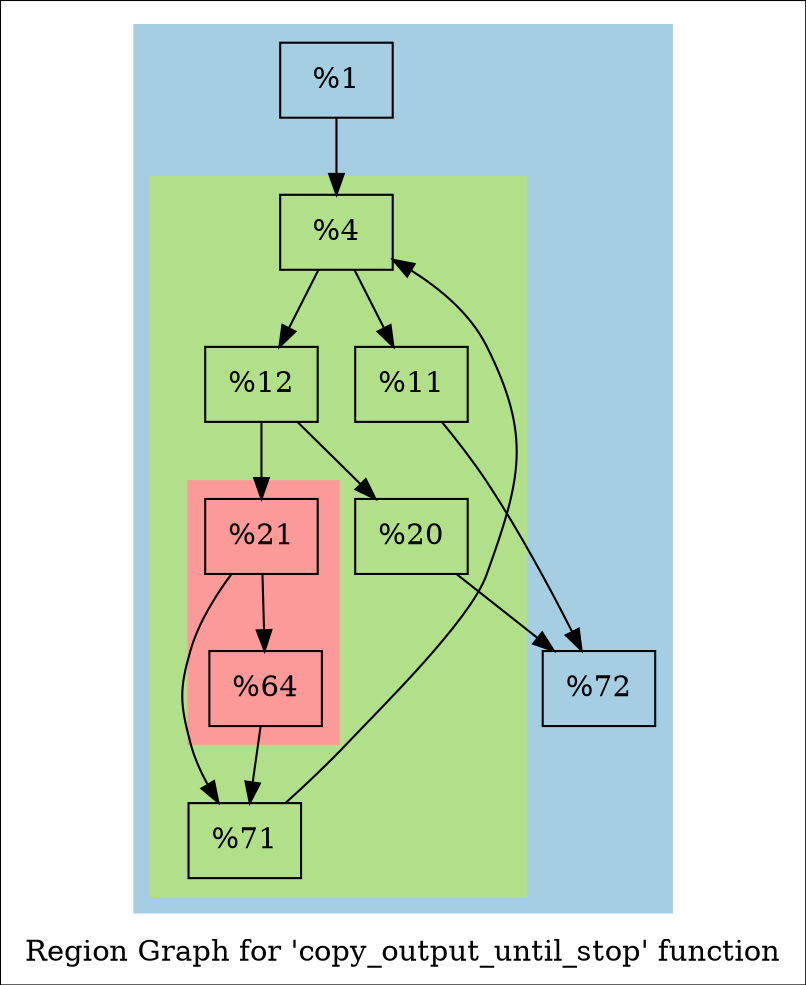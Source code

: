 digraph "Region Graph for 'copy_output_until_stop' function" {
	label="Region Graph for 'copy_output_until_stop' function";

	Node0x13955f0 [shape=record,label="{%1}"];
	Node0x13955f0 -> Node0x13957a0;
	Node0x13957a0 [shape=record,label="{%4}"];
	Node0x13957a0 -> Node0x11126c0;
	Node0x13957a0 -> Node0x1388270;
	Node0x11126c0 [shape=record,label="{%11}"];
	Node0x11126c0 -> Node0x137edf0;
	Node0x137edf0 [shape=record,label="{%72}"];
	Node0x1388270 [shape=record,label="{%12}"];
	Node0x1388270 -> Node0x13bf4f0;
	Node0x1388270 -> Node0x11d60a0;
	Node0x13bf4f0 [shape=record,label="{%20}"];
	Node0x13bf4f0 -> Node0x137edf0;
	Node0x11d60a0 [shape=record,label="{%21}"];
	Node0x11d60a0 -> Node0x137bc80;
	Node0x11d60a0 -> Node0x13a2c20;
	Node0x137bc80 [shape=record,label="{%64}"];
	Node0x137bc80 -> Node0x13a2c20;
	Node0x13a2c20 [shape=record,label="{%71}"];
	Node0x13a2c20 -> Node0x13957a0[constraint=false];
	colorscheme = "paired12"
        subgraph cluster_0x10b7dd0 {
          label = "";
          style = filled;
          color = 1
          subgraph cluster_0x145b920 {
            label = "";
            style = filled;
            color = 3
            subgraph cluster_0x145a750 {
              label = "";
              style = filled;
              color = 5
              Node0x11d60a0;
              Node0x137bc80;
            }
            Node0x13957a0;
            Node0x11126c0;
            Node0x1388270;
            Node0x13bf4f0;
            Node0x13a2c20;
          }
          Node0x13955f0;
          Node0x137edf0;
        }
}

